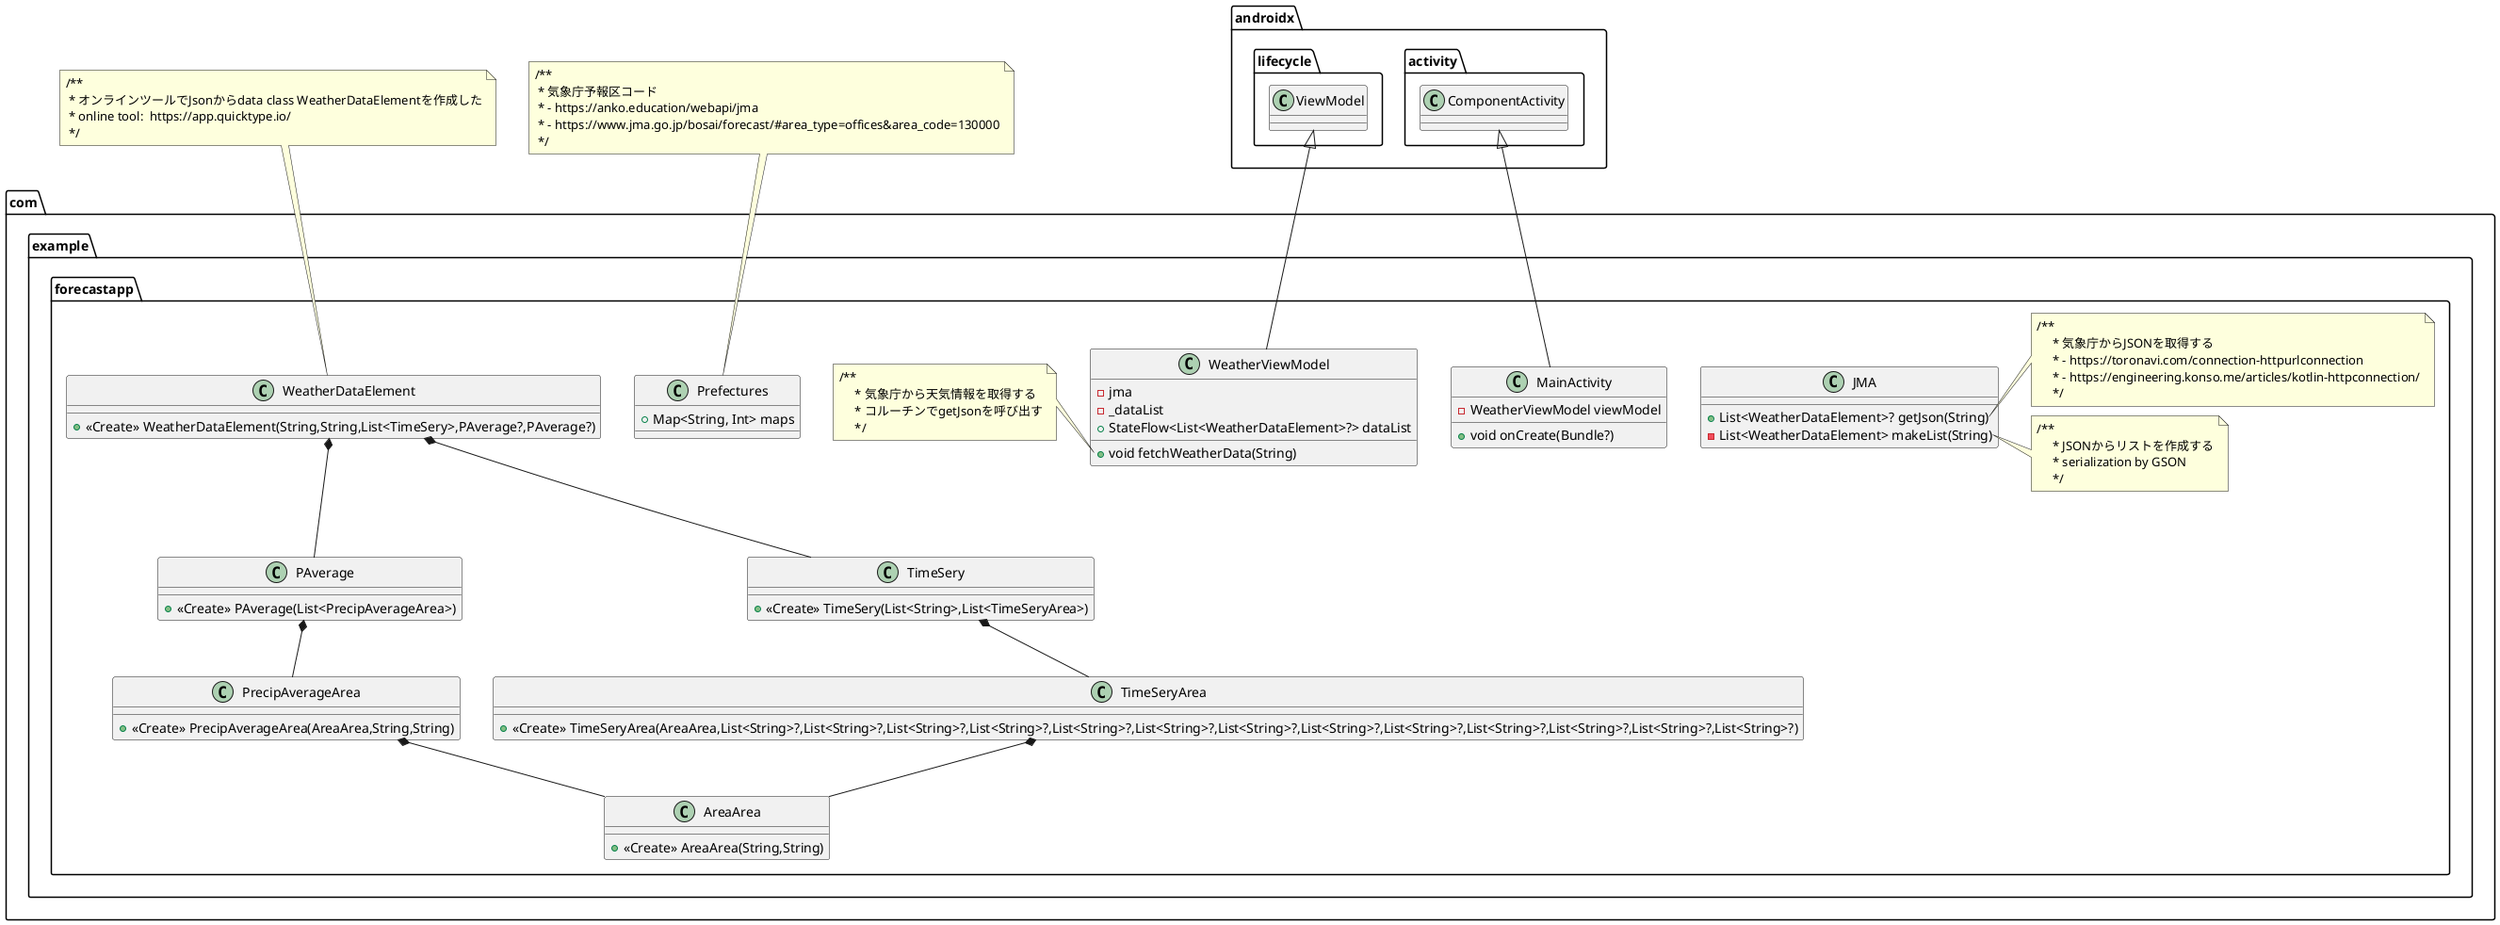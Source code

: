 @startuml
class com.example.forecastapp.JMA {
+ List<WeatherDataElement>? getJson(String)
- List<WeatherDataElement> makeList(String)
}
note right of com.example.forecastapp.JMA::getJson(String)
/**
     * 気象庁からJSONを取得する
     * - https://toronavi.com/connection-httpurlconnection
     * - https://engineering.konso.me/articles/kotlin-httpconnection/
     */
end note
note right of com.example.forecastapp.JMA::makeList(String)
/**
     * JSONからリストを作成する
     * serialization by GSON
     */
end note

class com.example.forecastapp.WeatherViewModel {
-  jma
-  _dataList
+ StateFlow<List<WeatherDataElement>?> dataList
+ void fetchWeatherData(String)
}

note left of com.example.forecastapp.WeatherViewModel::fetchWeatherData(String)
/**
     * 気象庁から天気情報を取得する
     * コルーチンでgetJsonを呼び出す
     */
end note

class com.example.forecastapp.MainActivity {
- WeatherViewModel viewModel
+ void onCreate(Bundle?)
}


class com.example.forecastapp.WeatherDataElement {
+ <<Create>> WeatherDataElement(String,String,List<TimeSery>,PAverage?,PAverage?)
}
note top of com.example.forecastapp.WeatherDataElement
/**
 * オンラインツールでJsonからdata class WeatherDataElementを作成した
 * online tool:  https://app.quicktype.io/
 */
end note


class com.example.forecastapp.PAverage {
+ <<Create>> PAverage(List<PrecipAverageArea>)
}

class com.example.forecastapp.PrecipAverageArea {
+ <<Create>> PrecipAverageArea(AreaArea,String,String)
}

class com.example.forecastapp.AreaArea {
+ <<Create>> AreaArea(String,String)
}

class com.example.forecastapp.TimeSery {
+ <<Create>> TimeSery(List<String>,List<TimeSeryArea>)
}

class com.example.forecastapp.TimeSeryArea {
+ <<Create>> TimeSeryArea(AreaArea,List<String>?,List<String>?,List<String>?,List<String>?,List<String>?,List<String>?,List<String>?,List<String>?,List<String>?,List<String>?,List<String>?,List<String>?,List<String>?)
}

class com.example.forecastapp.Prefectures {
+ Map<String, Int> maps
}
note top of com.example.forecastapp.Prefectures
/**
 * 気象庁予報区コード
 * - https://anko.education/webapi/jma
 * - https://www.jma.go.jp/bosai/forecast/#area_type=offices&area_code=130000
 */
end note


'com.example.forecastapp.JMA <-- com.example.forecastapp.WeatherDataElement
com.example.forecastapp.WeatherDataElement *-- com.example.forecastapp.PAverage
com.example.forecastapp.WeatherDataElement *-- com.example.forecastapp.TimeSery
com.example.forecastapp.TimeSery *-- com.example.forecastapp.TimeSeryArea
com.example.forecastapp.PAverage *-- com.example.forecastapp.PrecipAverageArea
com.example.forecastapp.TimeSeryArea *-- com.example.forecastapp.AreaArea
com.example.forecastapp.PrecipAverageArea *-- com.example.forecastapp.AreaArea

androidx.lifecycle.ViewModel <|-- com.example.forecastapp.WeatherViewModel
androidx.activity.ComponentActivity <|-- com.example.forecastapp.MainActivity
@enduml
